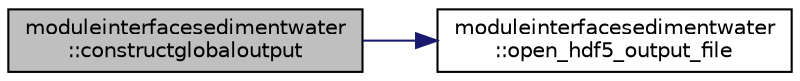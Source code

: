 digraph "moduleinterfacesedimentwater::constructglobaloutput"
{
 // LATEX_PDF_SIZE
  edge [fontname="Helvetica",fontsize="10",labelfontname="Helvetica",labelfontsize="10"];
  node [fontname="Helvetica",fontsize="10",shape=record];
  rankdir="LR";
  Node1 [label="moduleinterfacesedimentwater\l::constructglobaloutput",height=0.2,width=0.4,color="black", fillcolor="grey75", style="filled", fontcolor="black",tooltip=" "];
  Node1 -> Node2 [color="midnightblue",fontsize="10",style="solid"];
  Node2 [label="moduleinterfacesedimentwater\l::open_hdf5_output_file",height=0.2,width=0.4,color="black", fillcolor="white", style="filled",URL="$namespacemoduleinterfacesedimentwater.html#a4426ad3ca86030e07e39188a538bdca8",tooltip=" "];
}
